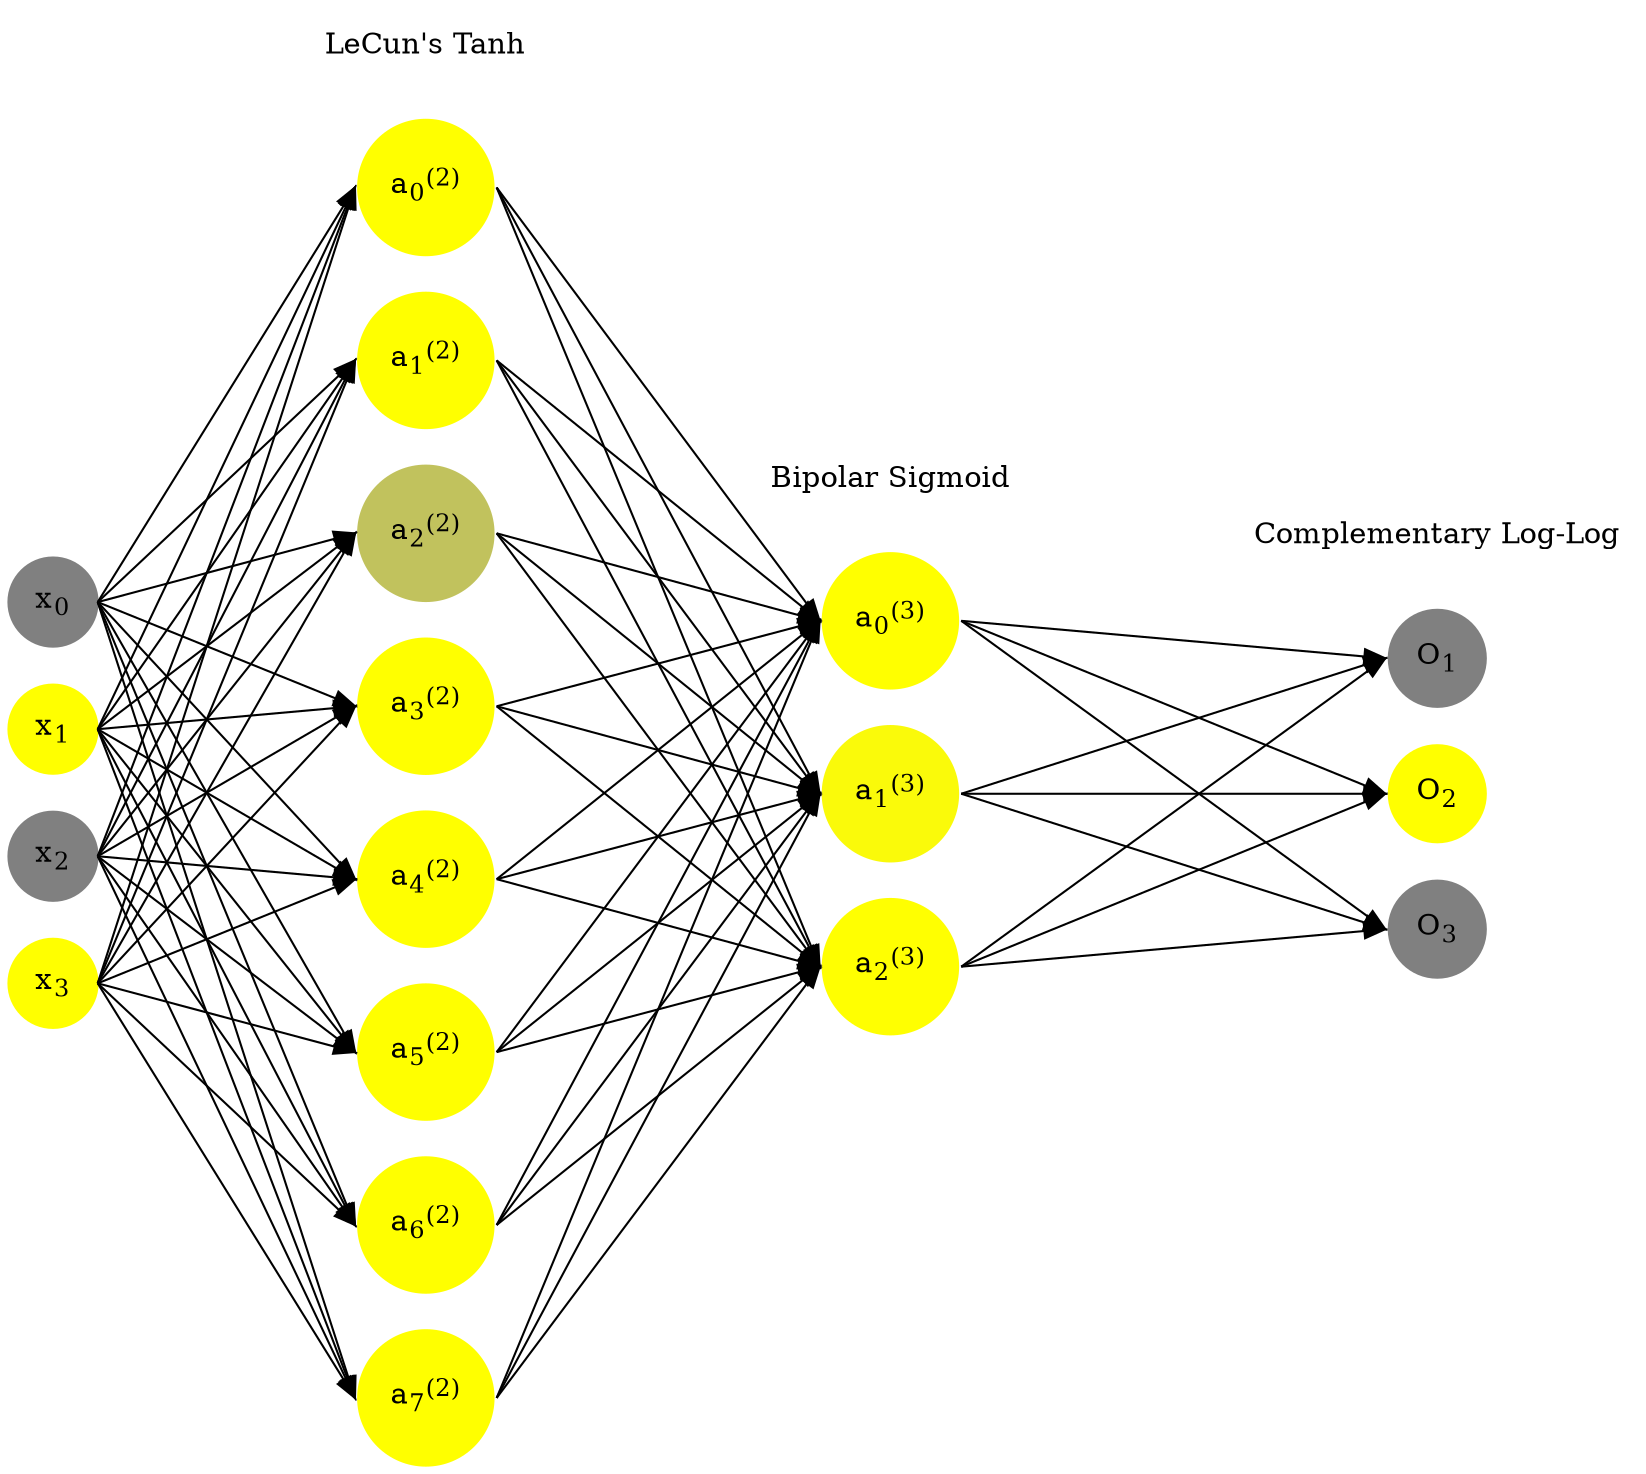 digraph G {
	rankdir = LR;
	splines=false;
	edge[style=invis];
	ranksep= 1.4;
	{
	node [shape=circle, color="0.1667, 0.0, 0.5", style=filled, fillcolor="0.1667, 0.0, 0.5"];
	x0 [label=<x<sub>0</sub>>];
	}
	{
	node [shape=circle, color="0.1667, 1.0, 1.0", style=filled, fillcolor="0.1667, 1.0, 1.0"];
	x1 [label=<x<sub>1</sub>>];
	}
	{
	node [shape=circle, color="0.1667, 0.0, 0.5", style=filled, fillcolor="0.1667, 0.0, 0.5"];
	x2 [label=<x<sub>2</sub>>];
	}
	{
	node [shape=circle, color="0.1667, 1.0, 1.0", style=filled, fillcolor="0.1667, 1.0, 1.0"];
	x3 [label=<x<sub>3</sub>>];
	}
	{
	node [shape=circle, color="0.1667, 1.265501, 1.132750", style=filled, fillcolor="0.1667, 1.265501, 1.132750"];
	a02 [label=<a<sub>0</sub><sup>(2)</sup>>];
	}
	{
	node [shape=circle, color="0.1667, 1.390107, 1.195053", style=filled, fillcolor="0.1667, 1.390107, 1.195053"];
	a12 [label=<a<sub>1</sub><sup>(2)</sup>>];
	}
	{
	node [shape=circle, color="0.1667, 0.515706, 0.757853", style=filled, fillcolor="0.1667, 0.515706, 0.757853"];
	a22 [label=<a<sub>2</sub><sup>(2)</sup>>];
	}
	{
	node [shape=circle, color="0.1667, 1.706060, 1.353030", style=filled, fillcolor="0.1667, 1.706060, 1.353030"];
	a32 [label=<a<sub>3</sub><sup>(2)</sup>>];
	}
	{
	node [shape=circle, color="0.1667, 1.262708, 1.131354", style=filled, fillcolor="0.1667, 1.262708, 1.131354"];
	a42 [label=<a<sub>4</sub><sup>(2)</sup>>];
	}
	{
	node [shape=circle, color="0.1667, 1.005325, 1.002663", style=filled, fillcolor="0.1667, 1.005325, 1.002663"];
	a52 [label=<a<sub>5</sub><sup>(2)</sup>>];
	}
	{
	node [shape=circle, color="0.1667, 1.311573, 1.155786", style=filled, fillcolor="0.1667, 1.311573, 1.155786"];
	a62 [label=<a<sub>6</sub><sup>(2)</sup>>];
	}
	{
	node [shape=circle, color="0.1667, 1.456012, 1.228006", style=filled, fillcolor="0.1667, 1.456012, 1.228006"];
	a72 [label=<a<sub>7</sub><sup>(2)</sup>>];
	}
	{
	node [shape=circle, color="0.1667, 0.997185, 0.998593", style=filled, fillcolor="0.1667, 0.997185, 0.998593"];
	a03 [label=<a<sub>0</sub><sup>(3)</sup>>];
	}
	{
	node [shape=circle, color="0.1667, 0.957737, 0.978869", style=filled, fillcolor="0.1667, 0.957737, 0.978869"];
	a13 [label=<a<sub>1</sub><sup>(3)</sup>>];
	}
	{
	node [shape=circle, color="0.1667, 0.995262, 0.997631", style=filled, fillcolor="0.1667, 0.995262, 0.997631"];
	a23 [label=<a<sub>2</sub><sup>(3)</sup>>];
	}
	{
	node [shape=circle, color="0.1667, 0.0, 0.5", style=filled, fillcolor="0.1667, 0.0, 0.5"];
	O1 [label=<O<sub>1</sub>>];
	}
	{
	node [shape=circle, color="0.1667, 1.0, 1.0", style=filled, fillcolor="0.1667, 1.0, 1.0"];
	O2 [label=<O<sub>2</sub>>];
	}
	{
	node [shape=circle, color="0.1667, 0.0, 0.5", style=filled, fillcolor="0.1667, 0.0, 0.5"];
	O3 [label=<O<sub>3</sub>>];
	}
	{
	rank=same;
	x0->x1->x2->x3;
	}
	{
	rank=same;
	a02->a12->a22->a32->a42->a52->a62->a72;
	}
	{
	rank=same;
	a03->a13->a23;
	}
	{
	rank=same;
	O1->O2->O3;
	}
	l1 [shape=plaintext,label="LeCun's Tanh"];
	l1->a02;
	{rank=same; l1;a02};
	l2 [shape=plaintext,label="Bipolar Sigmoid"];
	l2->a03;
	{rank=same; l2;a03};
	l3 [shape=plaintext,label="Complementary Log-Log"];
	l3->O1;
	{rank=same; l3;O1};
edge[style=solid, tailport=e, headport=w];
	{x0;x1;x2;x3} -> {a02;a12;a22;a32;a42;a52;a62;a72};
	{a02;a12;a22;a32;a42;a52;a62;a72} -> {a03;a13;a23};
	{a03;a13;a23} -> {O1,O2,O3};
}